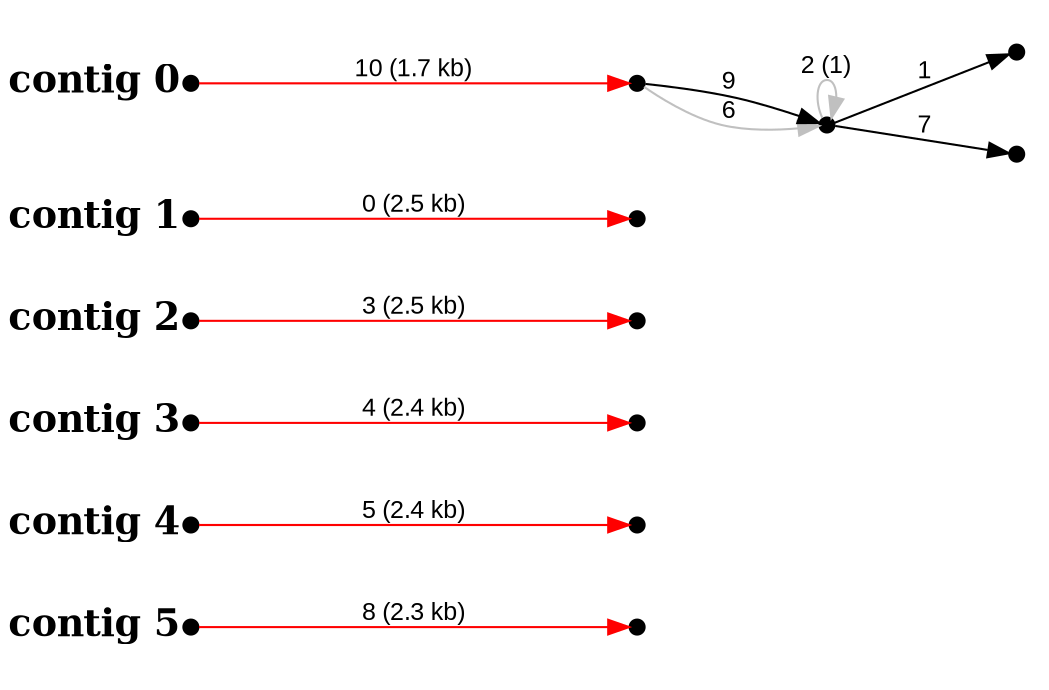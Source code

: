 digraph G {

node [width=0.1,height=0.1,fontsize=10,shape=point];
edge [fontsize=12,penwidth=1,arrowsize=1,fontname=Arial];
margin=1.0;
rankdir=LR;
labeljust=l;
margin=0;

subgraph cluster5 {
color=white;
14 -> 10 [minlen=4,color=red,label="8 (2.3 kb)",taillabel="contig 5",labelangle=180,weight=10000,labeldistance=5,labelfontsize=18,labelfontname="Times-Bold"];
}

subgraph cluster4 {
color=white;
8 -> 9 [minlen=4,color=red,label="5 (2.4 kb)",taillabel="contig 4",labelangle=180,weight=10000,labeldistance=5,labelfontsize=18,labelfontname="Times-Bold"];
}

subgraph cluster3 {
color=white;
7 -> 6 [minlen=4,color=red,label="4 (2.4 kb)",taillabel="contig 3",labelangle=180,weight=10000,labeldistance=5,labelfontsize=18,labelfontname="Times-Bold"];
}

subgraph cluster2 {
color=white;
4 -> 5 [minlen=4,color=red,label="3 (2.5 kb)",taillabel="contig 2",labelangle=180,weight=10000,labeldistance=5,labelfontsize=18,labelfontname="Times-Bold"];
}

subgraph cluster1 {
color=white;
1 -> 2 [minlen=4,color=red,label="0 (2.5 kb)",taillabel="contig 1",labelangle=180,weight=10000,labeldistance=5,labelfontsize=18,labelfontname="Times-Bold"];
}

subgraph cluster0 {
color=white;
11 -> 12 [minlen=4,color=red,label="10 (1.7 kb)",taillabel="contig 0",labelangle=180,weight=10000,labeldistance=5,labelfontsize=18,labelfontname="Times-Bold"];
12 -> 13 [minlen=1,color=gray,label="6"];
12 -> 13 [minlen=2,color=black,label="9"];
13 -> 0 [minlen=2,color=black,label="7"];
13 -> 3 [minlen=2,color=black,label="1"];
13 -> 13 [minlen=1,color=gray,label="2 (1)"];
}

}
#done
